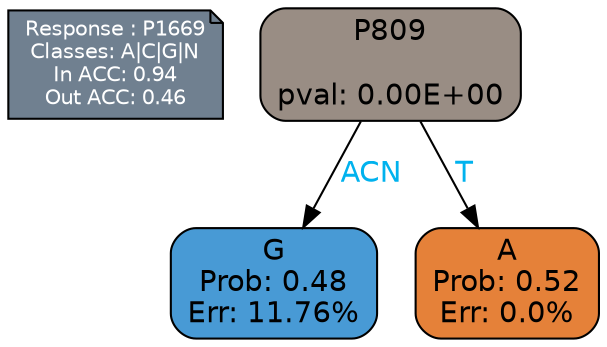 digraph Tree {
node [shape=box, style="filled, rounded", color="black", fontname=helvetica] ;
graph [ranksep=equally, splines=polylines, bgcolor=transparent, dpi=600] ;
edge [fontname=helvetica] ;
LEGEND [label="Response : P1669
Classes: A|C|G|N
In ACC: 0.94
Out ACC: 0.46
",shape=note,align=left,style=filled,fillcolor="slategray",fontcolor="white",fontsize=10];1 [label="P809

pval: 0.00E+00", fillcolor="#998d84"] ;
2 [label="G
Prob: 0.48
Err: 11.76%", fillcolor="#489ad5"] ;
3 [label="A
Prob: 0.52
Err: 0.0%", fillcolor="#e58139"] ;
1 -> 2 [label="ACN",fontcolor=deepskyblue2] ;
1 -> 3 [label="T",fontcolor=deepskyblue2] ;
{rank = same; 2;3;}{rank = same; LEGEND;1;}}